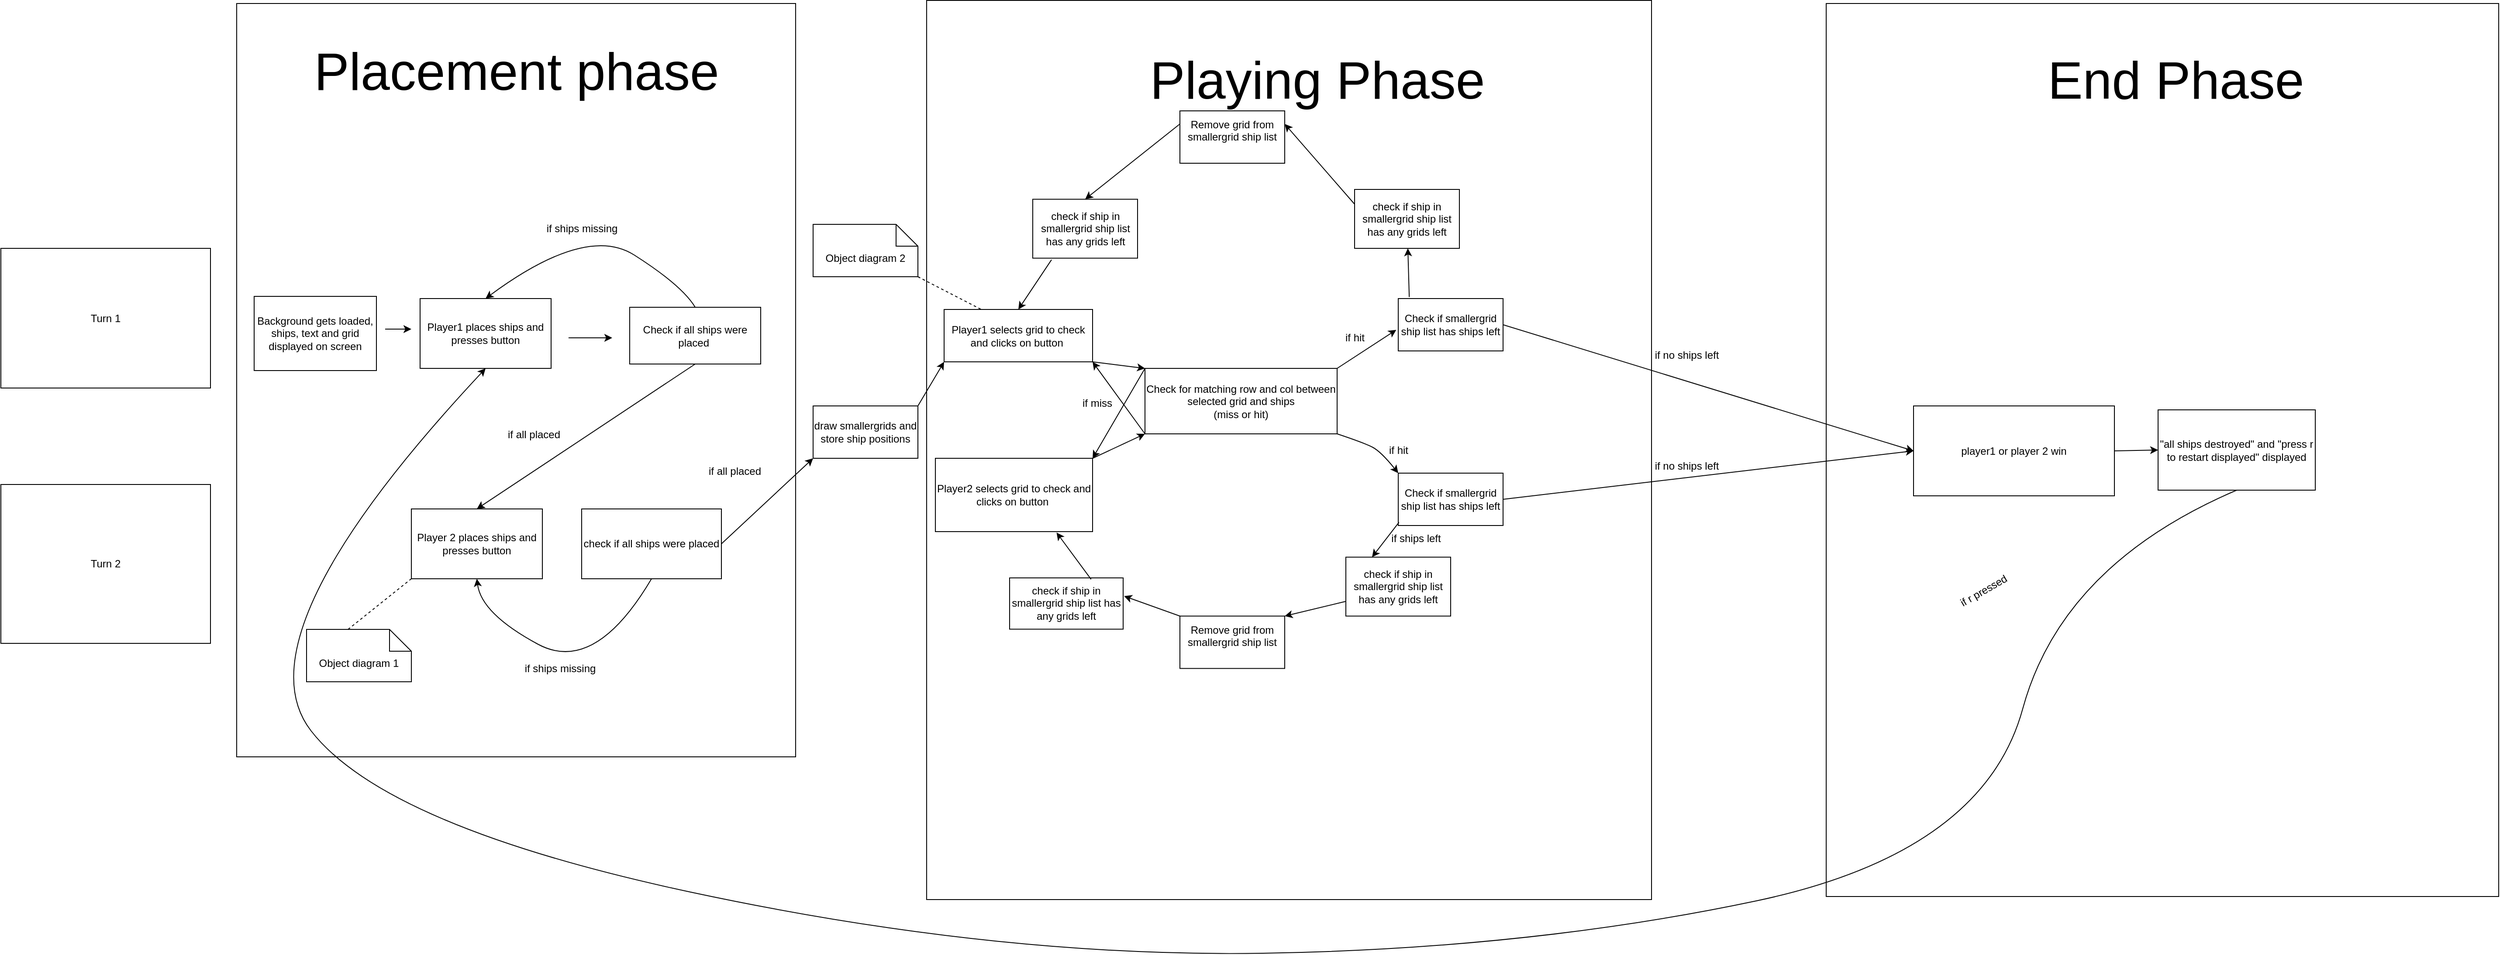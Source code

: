 <mxfile version="24.7.17">
  <diagram name="Seite-1" id="p63VLaspHqnrgBOGA-di">
    <mxGraphModel dx="3643" dy="2173" grid="1" gridSize="10" guides="1" tooltips="1" connect="1" arrows="1" fold="1" page="1" pageScale="1" pageWidth="1654" pageHeight="1169" math="0" shadow="0">
      <root>
        <mxCell id="0" />
        <mxCell id="1" parent="0" />
        <mxCell id="w7tAdLLK2ZvJtZfWx73t-31" value="" style="rounded=0;whiteSpace=wrap;html=1;" parent="1" vertex="1">
          <mxGeometry x="970" y="-16.5" width="830" height="1030" as="geometry" />
        </mxCell>
        <mxCell id="w7tAdLLK2ZvJtZfWx73t-84" style="edgeStyle=orthogonalEdgeStyle;rounded=0;orthogonalLoop=1;jettySize=auto;html=1;" parent="1" edge="1">
          <mxGeometry relative="1" as="geometry">
            <mxPoint x="780" y="45" as="targetPoint" />
            <mxPoint x="800" y="40" as="sourcePoint" />
          </mxGeometry>
        </mxCell>
        <mxCell id="w7tAdLLK2ZvJtZfWx73t-1" value="" style="rounded=0;whiteSpace=wrap;html=1;" parent="1" vertex="1">
          <mxGeometry x="180" y="-13" width="640" height="863" as="geometry" />
        </mxCell>
        <mxCell id="w7tAdLLK2ZvJtZfWx73t-2" value="Turn 1" style="rounded=0;whiteSpace=wrap;html=1;" parent="1" vertex="1">
          <mxGeometry x="-90" y="267.5" width="240" height="160" as="geometry" />
        </mxCell>
        <mxCell id="w7tAdLLK2ZvJtZfWx73t-3" value="Turn 2" style="rounded=0;whiteSpace=wrap;html=1;" parent="1" vertex="1">
          <mxGeometry x="-90" y="538" width="240" height="182" as="geometry" />
        </mxCell>
        <mxCell id="w7tAdLLK2ZvJtZfWx73t-6" value="" style="endArrow=classic;html=1;rounded=0;" parent="1" edge="1">
          <mxGeometry width="50" height="50" relative="1" as="geometry">
            <mxPoint x="350" y="360" as="sourcePoint" />
            <mxPoint x="380" y="360" as="targetPoint" />
          </mxGeometry>
        </mxCell>
        <mxCell id="w7tAdLLK2ZvJtZfWx73t-7" value="Player1 places ships and presses button" style="rounded=0;whiteSpace=wrap;html=1;" parent="1" vertex="1">
          <mxGeometry x="390" y="325" width="150" height="80" as="geometry" />
        </mxCell>
        <mxCell id="w7tAdLLK2ZvJtZfWx73t-8" value="Check if all ships were placed&amp;nbsp;" style="rounded=0;whiteSpace=wrap;html=1;" parent="1" vertex="1">
          <mxGeometry x="630" y="335" width="150" height="65" as="geometry" />
        </mxCell>
        <mxCell id="w7tAdLLK2ZvJtZfWx73t-13" value="" style="endArrow=classic;html=1;rounded=0;" parent="1" edge="1">
          <mxGeometry width="50" height="50" relative="1" as="geometry">
            <mxPoint x="560" y="370" as="sourcePoint" />
            <mxPoint x="610" y="370" as="targetPoint" />
          </mxGeometry>
        </mxCell>
        <mxCell id="w7tAdLLK2ZvJtZfWx73t-14" value="Background gets loaded, ships, text and grid displayed on screen" style="rounded=0;whiteSpace=wrap;html=1;" parent="1" vertex="1">
          <mxGeometry x="200" y="322.5" width="140" height="85" as="geometry" />
        </mxCell>
        <mxCell id="w7tAdLLK2ZvJtZfWx73t-20" value="" style="curved=1;endArrow=classic;html=1;rounded=0;exitX=0.5;exitY=0;exitDx=0;exitDy=0;entryX=0.5;entryY=0;entryDx=0;entryDy=0;" parent="1" source="w7tAdLLK2ZvJtZfWx73t-8" target="w7tAdLLK2ZvJtZfWx73t-7" edge="1">
          <mxGeometry width="50" height="50" relative="1" as="geometry">
            <mxPoint x="640" y="310" as="sourcePoint" />
            <mxPoint x="690" y="260" as="targetPoint" />
            <Array as="points">
              <mxPoint x="690" y="310" />
              <mxPoint x="580" y="240" />
            </Array>
          </mxGeometry>
        </mxCell>
        <mxCell id="w7tAdLLK2ZvJtZfWx73t-21" value="if ships missing" style="text;html=1;align=center;verticalAlign=middle;resizable=0;points=[];autosize=1;strokeColor=none;fillColor=none;" parent="1" vertex="1">
          <mxGeometry x="525" y="230" width="100" height="30" as="geometry" />
        </mxCell>
        <mxCell id="w7tAdLLK2ZvJtZfWx73t-23" value="" style="endArrow=classic;html=1;rounded=0;exitX=0.5;exitY=1;exitDx=0;exitDy=0;entryX=0.5;entryY=0;entryDx=0;entryDy=0;" parent="1" source="w7tAdLLK2ZvJtZfWx73t-8" target="w7tAdLLK2ZvJtZfWx73t-25" edge="1">
          <mxGeometry width="50" height="50" relative="1" as="geometry">
            <mxPoint x="735" y="390" as="sourcePoint" />
            <mxPoint x="220" y="570" as="targetPoint" />
          </mxGeometry>
        </mxCell>
        <mxCell id="w7tAdLLK2ZvJtZfWx73t-24" value="if all placed&lt;div&gt;&lt;br&gt;&lt;/div&gt;" style="text;html=1;align=center;verticalAlign=middle;resizable=0;points=[];autosize=1;strokeColor=none;fillColor=none;" parent="1" vertex="1">
          <mxGeometry x="480" y="468" width="80" height="40" as="geometry" />
        </mxCell>
        <mxCell id="w7tAdLLK2ZvJtZfWx73t-25" value="Player 2 places ships and presses button" style="rounded=0;whiteSpace=wrap;html=1;" parent="1" vertex="1">
          <mxGeometry x="380" y="566" width="150" height="80" as="geometry" />
        </mxCell>
        <mxCell id="w7tAdLLK2ZvJtZfWx73t-26" value="check if all ships were placed" style="rounded=0;whiteSpace=wrap;html=1;" parent="1" vertex="1">
          <mxGeometry x="575" y="566" width="160" height="80" as="geometry" />
        </mxCell>
        <mxCell id="w7tAdLLK2ZvJtZfWx73t-27" value="" style="curved=1;endArrow=classic;html=1;rounded=0;entryX=0.5;entryY=1;entryDx=0;entryDy=0;exitX=0.5;exitY=1;exitDx=0;exitDy=0;" parent="1" source="w7tAdLLK2ZvJtZfWx73t-26" target="w7tAdLLK2ZvJtZfWx73t-25" edge="1">
          <mxGeometry width="50" height="50" relative="1" as="geometry">
            <mxPoint x="460" y="736" as="sourcePoint" />
            <mxPoint x="510" y="686" as="targetPoint" />
            <Array as="points">
              <mxPoint x="590" y="756" />
              <mxPoint x="460" y="686" />
            </Array>
          </mxGeometry>
        </mxCell>
        <mxCell id="w7tAdLLK2ZvJtZfWx73t-28" value="if ships missing" style="text;html=1;align=center;verticalAlign=middle;resizable=0;points=[];autosize=1;strokeColor=none;fillColor=none;" parent="1" vertex="1">
          <mxGeometry x="500" y="734" width="100" height="30" as="geometry" />
        </mxCell>
        <mxCell id="w7tAdLLK2ZvJtZfWx73t-29" value="" style="endArrow=classic;html=1;rounded=0;exitX=1;exitY=0.5;exitDx=0;exitDy=0;entryX=0;entryY=1;entryDx=0;entryDy=0;" parent="1" source="w7tAdLLK2ZvJtZfWx73t-26" target="w7tAdLLK2ZvJtZfWx73t-33" edge="1">
          <mxGeometry width="50" height="50" relative="1" as="geometry">
            <mxPoint x="610" y="600" as="sourcePoint" />
            <mxPoint x="810" y="530" as="targetPoint" />
          </mxGeometry>
        </mxCell>
        <mxCell id="w7tAdLLK2ZvJtZfWx73t-30" value="if all placed" style="text;html=1;align=center;verticalAlign=middle;resizable=0;points=[];autosize=1;strokeColor=none;fillColor=none;" parent="1" vertex="1">
          <mxGeometry x="710" y="508" width="80" height="30" as="geometry" />
        </mxCell>
        <mxCell id="w7tAdLLK2ZvJtZfWx73t-33" value="draw smallergrids and store ship positions" style="rounded=0;whiteSpace=wrap;html=1;" parent="1" vertex="1">
          <mxGeometry x="840" y="448" width="120" height="60" as="geometry" />
        </mxCell>
        <mxCell id="w7tAdLLK2ZvJtZfWx73t-34" value="Player1 selects grid to check and clicks on button&amp;nbsp;" style="rounded=0;whiteSpace=wrap;html=1;" parent="1" vertex="1">
          <mxGeometry x="990" y="337.5" width="170" height="60" as="geometry" />
        </mxCell>
        <mxCell id="w7tAdLLK2ZvJtZfWx73t-35" value="" style="endArrow=classic;html=1;rounded=0;exitX=1;exitY=0;exitDx=0;exitDy=0;entryX=0;entryY=1;entryDx=0;entryDy=0;" parent="1" source="w7tAdLLK2ZvJtZfWx73t-33" target="w7tAdLLK2ZvJtZfWx73t-34" edge="1">
          <mxGeometry width="50" height="50" relative="1" as="geometry">
            <mxPoint x="950" y="430" as="sourcePoint" />
            <mxPoint x="1007" y="394" as="targetPoint" />
          </mxGeometry>
        </mxCell>
        <mxCell id="w7tAdLLK2ZvJtZfWx73t-37" value="Check for matching row and col between selected grid and ships&lt;div&gt;(miss or hit)&lt;/div&gt;" style="rounded=0;whiteSpace=wrap;html=1;" parent="1" vertex="1">
          <mxGeometry x="1220" y="405" width="220" height="75" as="geometry" />
        </mxCell>
        <mxCell id="w7tAdLLK2ZvJtZfWx73t-41" value="Remove grid from smallergrid ship list&lt;div&gt;&lt;br&gt;&lt;/div&gt;" style="rounded=0;whiteSpace=wrap;html=1;" parent="1" vertex="1">
          <mxGeometry x="1260" y="110" width="120" height="60" as="geometry" />
        </mxCell>
        <mxCell id="w7tAdLLK2ZvJtZfWx73t-46" value="check if ship in smallergrid ship list has any grids left" style="rounded=0;whiteSpace=wrap;html=1;" parent="1" vertex="1">
          <mxGeometry x="1460" y="200" width="120" height="67.5" as="geometry" />
        </mxCell>
        <mxCell id="w7tAdLLK2ZvJtZfWx73t-55" value="Player2 selects grid to check and clicks on button&amp;nbsp;" style="rounded=0;whiteSpace=wrap;html=1;" parent="1" vertex="1">
          <mxGeometry x="980" y="508" width="180" height="84" as="geometry" />
        </mxCell>
        <mxCell id="w7tAdLLK2ZvJtZfWx73t-57" value="Object diagram 1" style="shape=note2;boundedLbl=1;whiteSpace=wrap;html=1;size=25;verticalAlign=top;align=center;" parent="1" vertex="1">
          <mxGeometry x="260" y="704" width="120" height="60" as="geometry" />
        </mxCell>
        <mxCell id="w7tAdLLK2ZvJtZfWx73t-58" value="" style="endArrow=none;dashed=1;html=1;rounded=0;exitX=0;exitY=0;exitDx=47.5;exitDy=0;exitPerimeter=0;entryX=0;entryY=1;entryDx=0;entryDy=0;" parent="1" source="w7tAdLLK2ZvJtZfWx73t-57" target="w7tAdLLK2ZvJtZfWx73t-25" edge="1">
          <mxGeometry width="50" height="50" relative="1" as="geometry">
            <mxPoint x="320" y="680" as="sourcePoint" />
            <mxPoint x="370" y="630" as="targetPoint" />
          </mxGeometry>
        </mxCell>
        <mxCell id="w7tAdLLK2ZvJtZfWx73t-85" value="Remove grid from smallergrid ship list&lt;div&gt;&lt;br&gt;&lt;/div&gt;" style="rounded=0;whiteSpace=wrap;html=1;" parent="1" vertex="1">
          <mxGeometry x="1260" y="688.75" width="120" height="60" as="geometry" />
        </mxCell>
        <mxCell id="w7tAdLLK2ZvJtZfWx73t-86" value="check if ship in smallergrid ship list has any grids left" style="rounded=0;whiteSpace=wrap;html=1;" parent="1" vertex="1">
          <mxGeometry x="1065" y="645" width="130" height="58.75" as="geometry" />
        </mxCell>
        <mxCell id="w7tAdLLK2ZvJtZfWx73t-101" value="" style="rounded=0;whiteSpace=wrap;html=1;" parent="1" vertex="1">
          <mxGeometry x="2000" y="-13" width="770" height="1023" as="geometry" />
        </mxCell>
        <mxCell id="w7tAdLLK2ZvJtZfWx73t-103" value="Check if smallergrid ship list has ships left" style="rounded=0;whiteSpace=wrap;html=1;" parent="1" vertex="1">
          <mxGeometry x="1510" y="525" width="120" height="60" as="geometry" />
        </mxCell>
        <mxCell id="w7tAdLLK2ZvJtZfWx73t-109" value="" style="endArrow=classic;html=1;rounded=0;exitX=1;exitY=0.5;exitDx=0;exitDy=0;entryX=0;entryY=0.5;entryDx=0;entryDy=0;" parent="1" source="w7tAdLLK2ZvJtZfWx73t-103" edge="1" target="w7tAdLLK2ZvJtZfWx73t-113">
          <mxGeometry width="50" height="50" relative="1" as="geometry">
            <mxPoint x="2020" y="517" as="sourcePoint" />
            <mxPoint x="2070" y="508" as="targetPoint" />
          </mxGeometry>
        </mxCell>
        <mxCell id="w7tAdLLK2ZvJtZfWx73t-112" value="if no ships left" style="text;html=1;align=center;verticalAlign=middle;resizable=0;points=[];autosize=1;strokeColor=none;fillColor=none;" parent="1" vertex="1">
          <mxGeometry x="1790" y="502" width="100" height="30" as="geometry" />
        </mxCell>
        <mxCell id="w7tAdLLK2ZvJtZfWx73t-113" value="player1 or player 2 win" style="rounded=0;whiteSpace=wrap;html=1;" parent="1" vertex="1">
          <mxGeometry x="2100" y="448" width="230" height="103" as="geometry" />
        </mxCell>
        <mxCell id="w7tAdLLK2ZvJtZfWx73t-114" value="&quot;all ships destroyed&quot; and &quot;press r to restart displayed&quot; displayed" style="rounded=0;whiteSpace=wrap;html=1;" parent="1" vertex="1">
          <mxGeometry x="2380" y="452.5" width="180" height="92" as="geometry" />
        </mxCell>
        <mxCell id="w7tAdLLK2ZvJtZfWx73t-115" value="" style="endArrow=classic;html=1;rounded=0;exitX=1;exitY=0.5;exitDx=0;exitDy=0;entryX=0;entryY=0.5;entryDx=0;entryDy=0;" parent="1" source="w7tAdLLK2ZvJtZfWx73t-113" target="w7tAdLLK2ZvJtZfWx73t-114" edge="1">
          <mxGeometry width="50" height="50" relative="1" as="geometry">
            <mxPoint x="2370" y="620" as="sourcePoint" />
            <mxPoint x="2420" y="570" as="targetPoint" />
          </mxGeometry>
        </mxCell>
        <mxCell id="w7tAdLLK2ZvJtZfWx73t-117" value="" style="curved=1;endArrow=classic;html=1;rounded=0;entryX=0.5;entryY=1;entryDx=0;entryDy=0;exitX=0.5;exitY=1;exitDx=0;exitDy=0;" parent="1" source="w7tAdLLK2ZvJtZfWx73t-114" target="w7tAdLLK2ZvJtZfWx73t-7" edge="1">
          <mxGeometry width="50" height="50" relative="1" as="geometry">
            <mxPoint x="2340" y="670" as="sourcePoint" />
            <mxPoint x="200" y="408" as="targetPoint" />
            <Array as="points">
              <mxPoint x="2270" y="630" />
              <mxPoint x="2180" y="960" />
              <mxPoint x="1660" y="1070" />
              <mxPoint x="1050" y="1080" />
              <mxPoint x="350" y="930" />
              <mxPoint x="180" y="710" />
            </Array>
          </mxGeometry>
        </mxCell>
        <mxCell id="w7tAdLLK2ZvJtZfWx73t-118" value="if r pressed" style="text;html=1;align=center;verticalAlign=middle;resizable=0;points=[];autosize=1;strokeColor=none;fillColor=none;rotation=-30;" parent="1" vertex="1">
          <mxGeometry x="2140" y="645" width="80" height="30" as="geometry" />
        </mxCell>
        <mxCell id="47wFf__YNuEGRafaKNUe-1" value="&lt;font style=&quot;font-size: 60px;&quot;&gt;Placement phase&lt;/font&gt;" style="text;html=1;align=center;verticalAlign=middle;resizable=0;points=[];autosize=1;strokeColor=none;fillColor=none;" vertex="1" parent="1">
          <mxGeometry x="255" y="20" width="490" height="90" as="geometry" />
        </mxCell>
        <mxCell id="47wFf__YNuEGRafaKNUe-2" value="&lt;font style=&quot;font-size: 60px;&quot;&gt;Playing Phase&lt;/font&gt;" style="text;html=1;align=center;verticalAlign=middle;resizable=0;points=[];autosize=1;strokeColor=none;fillColor=none;" vertex="1" parent="1">
          <mxGeometry x="1211.5" y="30" width="410" height="90" as="geometry" />
        </mxCell>
        <mxCell id="47wFf__YNuEGRafaKNUe-3" value="&lt;font style=&quot;font-size: 60px;&quot;&gt;End Phase&lt;/font&gt;" style="text;html=1;align=center;verticalAlign=middle;resizable=0;points=[];autosize=1;strokeColor=none;fillColor=none;" vertex="1" parent="1">
          <mxGeometry x="2240" y="30" width="320" height="90" as="geometry" />
        </mxCell>
        <mxCell id="47wFf__YNuEGRafaKNUe-6" value="check if ship in smallergrid ship list has any grids left" style="rounded=0;whiteSpace=wrap;html=1;" vertex="1" parent="1">
          <mxGeometry x="1091.5" y="211.25" width="120" height="67.5" as="geometry" />
        </mxCell>
        <mxCell id="47wFf__YNuEGRafaKNUe-7" value="" style="endArrow=classic;html=1;rounded=0;exitX=1;exitY=1;exitDx=0;exitDy=0;entryX=0;entryY=0;entryDx=0;entryDy=0;" edge="1" parent="1" source="w7tAdLLK2ZvJtZfWx73t-34" target="w7tAdLLK2ZvJtZfWx73t-37">
          <mxGeometry width="50" height="50" relative="1" as="geometry">
            <mxPoint x="1220" y="340" as="sourcePoint" />
            <mxPoint x="1270" y="290" as="targetPoint" />
          </mxGeometry>
        </mxCell>
        <mxCell id="47wFf__YNuEGRafaKNUe-13" value="check if ship in smallergrid ship list has any grids left" style="rounded=0;whiteSpace=wrap;html=1;" vertex="1" parent="1">
          <mxGeometry x="1450" y="621.25" width="120" height="67.5" as="geometry" />
        </mxCell>
        <mxCell id="47wFf__YNuEGRafaKNUe-14" value="" style="endArrow=classic;html=1;rounded=0;entryX=0;entryY=1;entryDx=0;entryDy=0;exitX=1;exitY=0;exitDx=0;exitDy=0;" edge="1" parent="1" source="w7tAdLLK2ZvJtZfWx73t-55" target="w7tAdLLK2ZvJtZfWx73t-37">
          <mxGeometry width="50" height="50" relative="1" as="geometry">
            <mxPoint x="1170" y="510" as="sourcePoint" />
            <mxPoint x="1220" y="460" as="targetPoint" />
          </mxGeometry>
        </mxCell>
        <mxCell id="47wFf__YNuEGRafaKNUe-27" value="if hit" style="text;html=1;align=center;verticalAlign=middle;resizable=0;points=[];autosize=1;strokeColor=none;fillColor=none;" vertex="1" parent="1">
          <mxGeometry x="1435" y="355" width="50" height="30" as="geometry" />
        </mxCell>
        <mxCell id="47wFf__YNuEGRafaKNUe-28" value="" style="endArrow=classic;html=1;rounded=0;exitX=0;exitY=1;exitDx=0;exitDy=0;entryX=1;entryY=1;entryDx=0;entryDy=0;" edge="1" parent="1" source="w7tAdLLK2ZvJtZfWx73t-37" target="w7tAdLLK2ZvJtZfWx73t-34">
          <mxGeometry width="50" height="50" relative="1" as="geometry">
            <mxPoint x="1160" y="490" as="sourcePoint" />
            <mxPoint x="1210" y="440" as="targetPoint" />
          </mxGeometry>
        </mxCell>
        <mxCell id="47wFf__YNuEGRafaKNUe-29" value="if miss" style="text;html=1;align=center;verticalAlign=middle;resizable=0;points=[];autosize=1;strokeColor=none;fillColor=none;" vertex="1" parent="1">
          <mxGeometry x="1135" y="430" width="60" height="30" as="geometry" />
        </mxCell>
        <mxCell id="47wFf__YNuEGRafaKNUe-30" value="if hit" style="text;html=1;align=center;verticalAlign=middle;resizable=0;points=[];autosize=1;strokeColor=none;fillColor=none;" vertex="1" parent="1">
          <mxGeometry x="1485" y="483.5" width="50" height="30" as="geometry" />
        </mxCell>
        <mxCell id="47wFf__YNuEGRafaKNUe-31" value="" style="endArrow=classic;html=1;rounded=0;exitX=0;exitY=0;exitDx=0;exitDy=0;entryX=1;entryY=0;entryDx=0;entryDy=0;" edge="1" parent="1" source="w7tAdLLK2ZvJtZfWx73t-37" target="w7tAdLLK2ZvJtZfWx73t-55">
          <mxGeometry width="50" height="50" relative="1" as="geometry">
            <mxPoint x="1220" y="390" as="sourcePoint" />
            <mxPoint x="1270" y="340" as="targetPoint" />
          </mxGeometry>
        </mxCell>
        <mxCell id="47wFf__YNuEGRafaKNUe-33" value="" style="curved=1;endArrow=classic;html=1;rounded=0;entryX=0;entryY=0;entryDx=0;entryDy=0;exitX=1;exitY=1;exitDx=0;exitDy=0;" edge="1" parent="1" source="w7tAdLLK2ZvJtZfWx73t-37" target="w7tAdLLK2ZvJtZfWx73t-103">
          <mxGeometry width="50" height="50" relative="1" as="geometry">
            <mxPoint x="1450" y="480" as="sourcePoint" />
            <mxPoint x="1490" y="538" as="targetPoint" />
            <Array as="points">
              <mxPoint x="1470" y="490" />
              <mxPoint x="1490" y="500" />
            </Array>
          </mxGeometry>
        </mxCell>
        <mxCell id="47wFf__YNuEGRafaKNUe-44" value="" style="endArrow=classic;html=1;rounded=0;exitX=0.007;exitY=0.938;exitDx=0;exitDy=0;exitPerimeter=0;entryX=0.25;entryY=0;entryDx=0;entryDy=0;" edge="1" parent="1" source="w7tAdLLK2ZvJtZfWx73t-103" target="47wFf__YNuEGRafaKNUe-13">
          <mxGeometry width="50" height="50" relative="1" as="geometry">
            <mxPoint x="1420" y="620" as="sourcePoint" />
            <mxPoint x="1470" y="570" as="targetPoint" />
          </mxGeometry>
        </mxCell>
        <mxCell id="47wFf__YNuEGRafaKNUe-45" value="" style="endArrow=classic;html=1;rounded=0;entryX=1;entryY=0;entryDx=0;entryDy=0;exitX=0;exitY=0.75;exitDx=0;exitDy=0;" edge="1" parent="1" source="47wFf__YNuEGRafaKNUe-13" target="w7tAdLLK2ZvJtZfWx73t-85">
          <mxGeometry width="50" height="50" relative="1" as="geometry">
            <mxPoint x="1350" y="700" as="sourcePoint" />
            <mxPoint x="1400" y="650" as="targetPoint" />
          </mxGeometry>
        </mxCell>
        <mxCell id="47wFf__YNuEGRafaKNUe-46" value="" style="endArrow=classic;html=1;rounded=0;exitX=0;exitY=0;exitDx=0;exitDy=0;entryX=1.008;entryY=0.355;entryDx=0;entryDy=0;entryPerimeter=0;" edge="1" parent="1" source="w7tAdLLK2ZvJtZfWx73t-85" target="w7tAdLLK2ZvJtZfWx73t-86">
          <mxGeometry width="50" height="50" relative="1" as="geometry">
            <mxPoint x="1210" y="680" as="sourcePoint" />
            <mxPoint x="1260" y="630" as="targetPoint" />
          </mxGeometry>
        </mxCell>
        <mxCell id="47wFf__YNuEGRafaKNUe-47" value="" style="endArrow=classic;html=1;rounded=0;entryX=1;entryY=1;entryDx=0;entryDy=0;exitX=0.718;exitY=0.029;exitDx=0;exitDy=0;exitPerimeter=0;" edge="1" parent="1" source="w7tAdLLK2ZvJtZfWx73t-86">
          <mxGeometry width="50" height="50" relative="1" as="geometry">
            <mxPoint x="1150" y="640" as="sourcePoint" />
            <mxPoint x="1118.75" y="593" as="targetPoint" />
          </mxGeometry>
        </mxCell>
        <mxCell id="47wFf__YNuEGRafaKNUe-48" value="if ships left" style="text;html=1;align=center;verticalAlign=middle;resizable=0;points=[];autosize=1;strokeColor=none;fillColor=none;" vertex="1" parent="1">
          <mxGeometry x="1490" y="585" width="80" height="30" as="geometry" />
        </mxCell>
        <mxCell id="47wFf__YNuEGRafaKNUe-49" value="Check if smallergrid ship list has ships left" style="rounded=0;whiteSpace=wrap;html=1;" vertex="1" parent="1">
          <mxGeometry x="1510" y="325" width="120" height="60" as="geometry" />
        </mxCell>
        <mxCell id="47wFf__YNuEGRafaKNUe-51" value="" style="endArrow=classic;html=1;rounded=0;exitX=1;exitY=0;exitDx=0;exitDy=0;entryX=-0.019;entryY=0.598;entryDx=0;entryDy=0;entryPerimeter=0;" edge="1" parent="1" source="w7tAdLLK2ZvJtZfWx73t-37" target="47wFf__YNuEGRafaKNUe-49">
          <mxGeometry width="50" height="50" relative="1" as="geometry">
            <mxPoint x="1530" y="430" as="sourcePoint" />
            <mxPoint x="1580" y="380" as="targetPoint" />
          </mxGeometry>
        </mxCell>
        <mxCell id="47wFf__YNuEGRafaKNUe-53" value="" style="endArrow=classic;html=1;rounded=0;exitX=1;exitY=0.5;exitDx=0;exitDy=0;entryX=0;entryY=0.5;entryDx=0;entryDy=0;" edge="1" parent="1" source="47wFf__YNuEGRafaKNUe-49" target="w7tAdLLK2ZvJtZfWx73t-113">
          <mxGeometry width="50" height="50" relative="1" as="geometry">
            <mxPoint x="1790" y="420" as="sourcePoint" />
            <mxPoint x="1840" y="370" as="targetPoint" />
          </mxGeometry>
        </mxCell>
        <mxCell id="47wFf__YNuEGRafaKNUe-54" value="if no ships left" style="text;html=1;align=center;verticalAlign=middle;resizable=0;points=[];autosize=1;strokeColor=none;fillColor=none;" vertex="1" parent="1">
          <mxGeometry x="1790" y="375" width="100" height="30" as="geometry" />
        </mxCell>
        <mxCell id="47wFf__YNuEGRafaKNUe-55" value="" style="endArrow=classic;html=1;rounded=0;exitX=0.105;exitY=-0.029;exitDx=0;exitDy=0;exitPerimeter=0;" edge="1" parent="1" source="47wFf__YNuEGRafaKNUe-49" target="w7tAdLLK2ZvJtZfWx73t-46">
          <mxGeometry width="50" height="50" relative="1" as="geometry">
            <mxPoint x="1510" y="320" as="sourcePoint" />
            <mxPoint x="1510" y="270" as="targetPoint" />
          </mxGeometry>
        </mxCell>
        <mxCell id="47wFf__YNuEGRafaKNUe-56" value="" style="endArrow=classic;html=1;rounded=0;entryX=1;entryY=0.25;entryDx=0;entryDy=0;exitX=0;exitY=0.25;exitDx=0;exitDy=0;" edge="1" parent="1" source="w7tAdLLK2ZvJtZfWx73t-46" target="w7tAdLLK2ZvJtZfWx73t-41">
          <mxGeometry width="50" height="50" relative="1" as="geometry">
            <mxPoint x="1370" y="270" as="sourcePoint" />
            <mxPoint x="1420" y="220" as="targetPoint" />
          </mxGeometry>
        </mxCell>
        <mxCell id="47wFf__YNuEGRafaKNUe-57" value="" style="endArrow=classic;html=1;rounded=0;exitX=0;exitY=0.25;exitDx=0;exitDy=0;entryX=0.5;entryY=0;entryDx=0;entryDy=0;" edge="1" parent="1" source="w7tAdLLK2ZvJtZfWx73t-41" target="47wFf__YNuEGRafaKNUe-6">
          <mxGeometry width="50" height="50" relative="1" as="geometry">
            <mxPoint x="1140" y="220" as="sourcePoint" />
            <mxPoint x="1190" y="170" as="targetPoint" />
          </mxGeometry>
        </mxCell>
        <mxCell id="47wFf__YNuEGRafaKNUe-58" value="" style="endArrow=classic;html=1;rounded=0;exitX=0.179;exitY=1.027;exitDx=0;exitDy=0;entryX=0.5;entryY=0;entryDx=0;entryDy=0;exitPerimeter=0;" edge="1" parent="1" source="47wFf__YNuEGRafaKNUe-6" target="w7tAdLLK2ZvJtZfWx73t-34">
          <mxGeometry width="50" height="50" relative="1" as="geometry">
            <mxPoint x="1080" y="350" as="sourcePoint" />
            <mxPoint x="1130" y="300" as="targetPoint" />
          </mxGeometry>
        </mxCell>
        <mxCell id="47wFf__YNuEGRafaKNUe-59" value="Object diagram 2" style="shape=note2;boundedLbl=1;whiteSpace=wrap;html=1;size=25;verticalAlign=top;align=center;" vertex="1" parent="1">
          <mxGeometry x="840" y="240" width="120" height="60" as="geometry" />
        </mxCell>
        <mxCell id="47wFf__YNuEGRafaKNUe-60" value="" style="endArrow=none;dashed=1;html=1;rounded=0;exitX=1;exitY=1;exitDx=0;exitDy=0;exitPerimeter=0;entryX=0.25;entryY=0;entryDx=0;entryDy=0;" edge="1" parent="1" source="47wFf__YNuEGRafaKNUe-59" target="w7tAdLLK2ZvJtZfWx73t-34">
          <mxGeometry width="50" height="50" relative="1" as="geometry">
            <mxPoint x="990" y="370" as="sourcePoint" />
            <mxPoint x="1040" y="320" as="targetPoint" />
          </mxGeometry>
        </mxCell>
      </root>
    </mxGraphModel>
  </diagram>
</mxfile>
